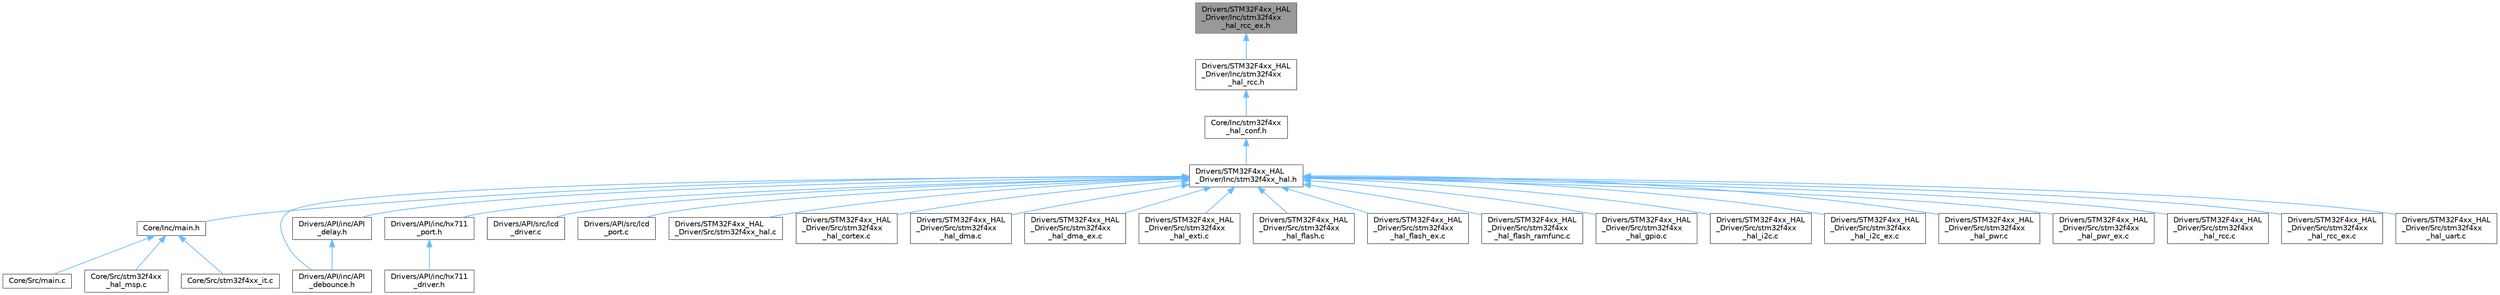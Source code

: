 digraph "Drivers/STM32F4xx_HAL_Driver/Inc/stm32f4xx_hal_rcc_ex.h"
{
 // LATEX_PDF_SIZE
  bgcolor="transparent";
  edge [fontname=Helvetica,fontsize=10,labelfontname=Helvetica,labelfontsize=10];
  node [fontname=Helvetica,fontsize=10,shape=box,height=0.2,width=0.4];
  Node1 [id="Node000001",label="Drivers/STM32F4xx_HAL\l_Driver/Inc/stm32f4xx\l_hal_rcc_ex.h",height=0.2,width=0.4,color="gray40", fillcolor="grey60", style="filled", fontcolor="black",tooltip="Header file of RCC HAL Extension module."];
  Node1 -> Node2 [id="edge1_Node000001_Node000002",dir="back",color="steelblue1",style="solid",tooltip=" "];
  Node2 [id="Node000002",label="Drivers/STM32F4xx_HAL\l_Driver/Inc/stm32f4xx\l_hal_rcc.h",height=0.2,width=0.4,color="grey40", fillcolor="white", style="filled",URL="$stm32f4xx__hal__rcc_8h.html",tooltip="Header file of RCC HAL module."];
  Node2 -> Node3 [id="edge2_Node000002_Node000003",dir="back",color="steelblue1",style="solid",tooltip=" "];
  Node3 [id="Node000003",label="Core/Inc/stm32f4xx\l_hal_conf.h",height=0.2,width=0.4,color="grey40", fillcolor="white", style="filled",URL="$stm32f4xx__hal__conf_8h_source.html",tooltip=" "];
  Node3 -> Node4 [id="edge3_Node000003_Node000004",dir="back",color="steelblue1",style="solid",tooltip=" "];
  Node4 [id="Node000004",label="Drivers/STM32F4xx_HAL\l_Driver/Inc/stm32f4xx_hal.h",height=0.2,width=0.4,color="grey40", fillcolor="white", style="filled",URL="$stm32f4xx__hal_8h.html",tooltip="This file contains all the functions prototypes for the HAL module driver."];
  Node4 -> Node5 [id="edge4_Node000004_Node000005",dir="back",color="steelblue1",style="solid",tooltip=" "];
  Node5 [id="Node000005",label="Core/Inc/main.h",height=0.2,width=0.4,color="grey40", fillcolor="white", style="filled",URL="$main_8h.html",tooltip=": Header for main.c file. This file contains the common defines of the application."];
  Node5 -> Node6 [id="edge5_Node000005_Node000006",dir="back",color="steelblue1",style="solid",tooltip=" "];
  Node6 [id="Node000006",label="Core/Src/main.c",height=0.2,width=0.4,color="grey40", fillcolor="white", style="filled",URL="$main_8c.html",tooltip=": Main program body"];
  Node5 -> Node7 [id="edge6_Node000005_Node000007",dir="back",color="steelblue1",style="solid",tooltip=" "];
  Node7 [id="Node000007",label="Core/Src/stm32f4xx\l_hal_msp.c",height=0.2,width=0.4,color="grey40", fillcolor="white", style="filled",URL="$stm32f4xx__hal__msp_8c.html",tooltip="This file provides code for the MSP Initialization and de-Initialization codes."];
  Node5 -> Node8 [id="edge7_Node000005_Node000008",dir="back",color="steelblue1",style="solid",tooltip=" "];
  Node8 [id="Node000008",label="Core/Src/stm32f4xx_it.c",height=0.2,width=0.4,color="grey40", fillcolor="white", style="filled",URL="$stm32f4xx__it_8c.html",tooltip="Interrupt Service Routines."];
  Node4 -> Node9 [id="edge8_Node000004_Node000009",dir="back",color="steelblue1",style="solid",tooltip=" "];
  Node9 [id="Node000009",label="Drivers/API/inc/API\l_debounce.h",height=0.2,width=0.4,color="grey40", fillcolor="white", style="filled",URL="$API__debounce_8h_source.html",tooltip=" "];
  Node4 -> Node10 [id="edge9_Node000004_Node000010",dir="back",color="steelblue1",style="solid",tooltip=" "];
  Node10 [id="Node000010",label="Drivers/API/inc/API\l_delay.h",height=0.2,width=0.4,color="grey40", fillcolor="white", style="filled",URL="$API__delay_8h.html",tooltip="Módulo para manejo de retardos no bloqueantes."];
  Node10 -> Node9 [id="edge10_Node000010_Node000009",dir="back",color="steelblue1",style="solid",tooltip=" "];
  Node4 -> Node11 [id="edge11_Node000004_Node000011",dir="back",color="steelblue1",style="solid",tooltip=" "];
  Node11 [id="Node000011",label="Drivers/API/inc/hx711\l_port.h",height=0.2,width=0.4,color="grey40", fillcolor="white", style="filled",URL="$hx711__port_8h_source.html",tooltip=" "];
  Node11 -> Node12 [id="edge12_Node000011_Node000012",dir="back",color="steelblue1",style="solid",tooltip=" "];
  Node12 [id="Node000012",label="Drivers/API/inc/hx711\l_driver.h",height=0.2,width=0.4,color="grey40", fillcolor="white", style="filled",URL="$hx711__driver_8h_source.html",tooltip=" "];
  Node4 -> Node13 [id="edge13_Node000004_Node000013",dir="back",color="steelblue1",style="solid",tooltip=" "];
  Node13 [id="Node000013",label="Drivers/API/src/lcd\l_driver.c",height=0.2,width=0.4,color="grey40", fillcolor="white", style="filled",URL="$lcd__driver_8c.html",tooltip="Implementación del controlador de alto nivel para un LCD tipo HD44780 vía I2C."];
  Node4 -> Node14 [id="edge14_Node000004_Node000014",dir="back",color="steelblue1",style="solid",tooltip=" "];
  Node14 [id="Node000014",label="Drivers/API/src/lcd\l_port.c",height=0.2,width=0.4,color="grey40", fillcolor="white", style="filled",URL="$lcd__port_8c.html",tooltip="Implementación de funciones de bajo nivel para manejar un LCD 20x4 mediante I2C usando PCF8574."];
  Node4 -> Node15 [id="edge15_Node000004_Node000015",dir="back",color="steelblue1",style="solid",tooltip=" "];
  Node15 [id="Node000015",label="Drivers/STM32F4xx_HAL\l_Driver/Src/stm32f4xx_hal.c",height=0.2,width=0.4,color="grey40", fillcolor="white", style="filled",URL="$stm32f4xx__hal_8c.html",tooltip="HAL module driver. This is the common part of the HAL initialization."];
  Node4 -> Node16 [id="edge16_Node000004_Node000016",dir="back",color="steelblue1",style="solid",tooltip=" "];
  Node16 [id="Node000016",label="Drivers/STM32F4xx_HAL\l_Driver/Src/stm32f4xx\l_hal_cortex.c",height=0.2,width=0.4,color="grey40", fillcolor="white", style="filled",URL="$stm32f4xx__hal__cortex_8c.html",tooltip="CORTEX HAL module driver. This file provides firmware functions to manage the following functionaliti..."];
  Node4 -> Node17 [id="edge17_Node000004_Node000017",dir="back",color="steelblue1",style="solid",tooltip=" "];
  Node17 [id="Node000017",label="Drivers/STM32F4xx_HAL\l_Driver/Src/stm32f4xx\l_hal_dma.c",height=0.2,width=0.4,color="grey40", fillcolor="white", style="filled",URL="$stm32f4xx__hal__dma_8c.html",tooltip="DMA HAL module driver."];
  Node4 -> Node18 [id="edge18_Node000004_Node000018",dir="back",color="steelblue1",style="solid",tooltip=" "];
  Node18 [id="Node000018",label="Drivers/STM32F4xx_HAL\l_Driver/Src/stm32f4xx\l_hal_dma_ex.c",height=0.2,width=0.4,color="grey40", fillcolor="white", style="filled",URL="$stm32f4xx__hal__dma__ex_8c.html",tooltip="DMA Extension HAL module driver This file provides firmware functions to manage the following functio..."];
  Node4 -> Node19 [id="edge19_Node000004_Node000019",dir="back",color="steelblue1",style="solid",tooltip=" "];
  Node19 [id="Node000019",label="Drivers/STM32F4xx_HAL\l_Driver/Src/stm32f4xx\l_hal_exti.c",height=0.2,width=0.4,color="grey40", fillcolor="white", style="filled",URL="$stm32f4xx__hal__exti_8c.html",tooltip="EXTI HAL module driver. This file provides firmware functions to manage the following functionalities..."];
  Node4 -> Node20 [id="edge20_Node000004_Node000020",dir="back",color="steelblue1",style="solid",tooltip=" "];
  Node20 [id="Node000020",label="Drivers/STM32F4xx_HAL\l_Driver/Src/stm32f4xx\l_hal_flash.c",height=0.2,width=0.4,color="grey40", fillcolor="white", style="filled",URL="$stm32f4xx__hal__flash_8c.html",tooltip="FLASH HAL module driver. This file provides firmware functions to manage the following functionalitie..."];
  Node4 -> Node21 [id="edge21_Node000004_Node000021",dir="back",color="steelblue1",style="solid",tooltip=" "];
  Node21 [id="Node000021",label="Drivers/STM32F4xx_HAL\l_Driver/Src/stm32f4xx\l_hal_flash_ex.c",height=0.2,width=0.4,color="grey40", fillcolor="white", style="filled",URL="$stm32f4xx__hal__flash__ex_8c.html",tooltip="Extended FLASH HAL module driver. This file provides firmware functions to manage the following funct..."];
  Node4 -> Node22 [id="edge22_Node000004_Node000022",dir="back",color="steelblue1",style="solid",tooltip=" "];
  Node22 [id="Node000022",label="Drivers/STM32F4xx_HAL\l_Driver/Src/stm32f4xx\l_hal_flash_ramfunc.c",height=0.2,width=0.4,color="grey40", fillcolor="white", style="filled",URL="$stm32f4xx__hal__flash__ramfunc_8c.html",tooltip="FLASH RAMFUNC module driver. This file provides a FLASH firmware functions which should be executed f..."];
  Node4 -> Node23 [id="edge23_Node000004_Node000023",dir="back",color="steelblue1",style="solid",tooltip=" "];
  Node23 [id="Node000023",label="Drivers/STM32F4xx_HAL\l_Driver/Src/stm32f4xx\l_hal_gpio.c",height=0.2,width=0.4,color="grey40", fillcolor="white", style="filled",URL="$stm32f4xx__hal__gpio_8c.html",tooltip="GPIO HAL module driver. This file provides firmware functions to manage the following functionalities..."];
  Node4 -> Node24 [id="edge24_Node000004_Node000024",dir="back",color="steelblue1",style="solid",tooltip=" "];
  Node24 [id="Node000024",label="Drivers/STM32F4xx_HAL\l_Driver/Src/stm32f4xx\l_hal_i2c.c",height=0.2,width=0.4,color="grey40", fillcolor="white", style="filled",URL="$stm32f4xx__hal__i2c_8c.html",tooltip="I2C HAL module driver. This file provides firmware functions to manage the following functionalities ..."];
  Node4 -> Node25 [id="edge25_Node000004_Node000025",dir="back",color="steelblue1",style="solid",tooltip=" "];
  Node25 [id="Node000025",label="Drivers/STM32F4xx_HAL\l_Driver/Src/stm32f4xx\l_hal_i2c_ex.c",height=0.2,width=0.4,color="grey40", fillcolor="white", style="filled",URL="$stm32f4xx__hal__i2c__ex_8c.html",tooltip="I2C Extension HAL module driver. This file provides firmware functions to manage the following functi..."];
  Node4 -> Node26 [id="edge26_Node000004_Node000026",dir="back",color="steelblue1",style="solid",tooltip=" "];
  Node26 [id="Node000026",label="Drivers/STM32F4xx_HAL\l_Driver/Src/stm32f4xx\l_hal_pwr.c",height=0.2,width=0.4,color="grey40", fillcolor="white", style="filled",URL="$stm32f4xx__hal__pwr_8c.html",tooltip="PWR HAL module driver. This file provides firmware functions to manage the following functionalities ..."];
  Node4 -> Node27 [id="edge27_Node000004_Node000027",dir="back",color="steelblue1",style="solid",tooltip=" "];
  Node27 [id="Node000027",label="Drivers/STM32F4xx_HAL\l_Driver/Src/stm32f4xx\l_hal_pwr_ex.c",height=0.2,width=0.4,color="grey40", fillcolor="white", style="filled",URL="$stm32f4xx__hal__pwr__ex_8c.html",tooltip="Extended PWR HAL module driver. This file provides firmware functions to manage the following functio..."];
  Node4 -> Node28 [id="edge28_Node000004_Node000028",dir="back",color="steelblue1",style="solid",tooltip=" "];
  Node28 [id="Node000028",label="Drivers/STM32F4xx_HAL\l_Driver/Src/stm32f4xx\l_hal_rcc.c",height=0.2,width=0.4,color="grey40", fillcolor="white", style="filled",URL="$stm32f4xx__hal__rcc_8c.html",tooltip="RCC HAL module driver. This file provides firmware functions to manage the following functionalities ..."];
  Node4 -> Node29 [id="edge29_Node000004_Node000029",dir="back",color="steelblue1",style="solid",tooltip=" "];
  Node29 [id="Node000029",label="Drivers/STM32F4xx_HAL\l_Driver/Src/stm32f4xx\l_hal_rcc_ex.c",height=0.2,width=0.4,color="grey40", fillcolor="white", style="filled",URL="$stm32f4xx__hal__rcc__ex_8c.html",tooltip="Extension RCC HAL module driver. This file provides firmware functions to manage the following functi..."];
  Node4 -> Node30 [id="edge30_Node000004_Node000030",dir="back",color="steelblue1",style="solid",tooltip=" "];
  Node30 [id="Node000030",label="Drivers/STM32F4xx_HAL\l_Driver/Src/stm32f4xx\l_hal_uart.c",height=0.2,width=0.4,color="grey40", fillcolor="white", style="filled",URL="$stm32f4xx__hal__uart_8c.html",tooltip="UART HAL module driver. This file provides firmware functions to manage the following functionalities..."];
}
